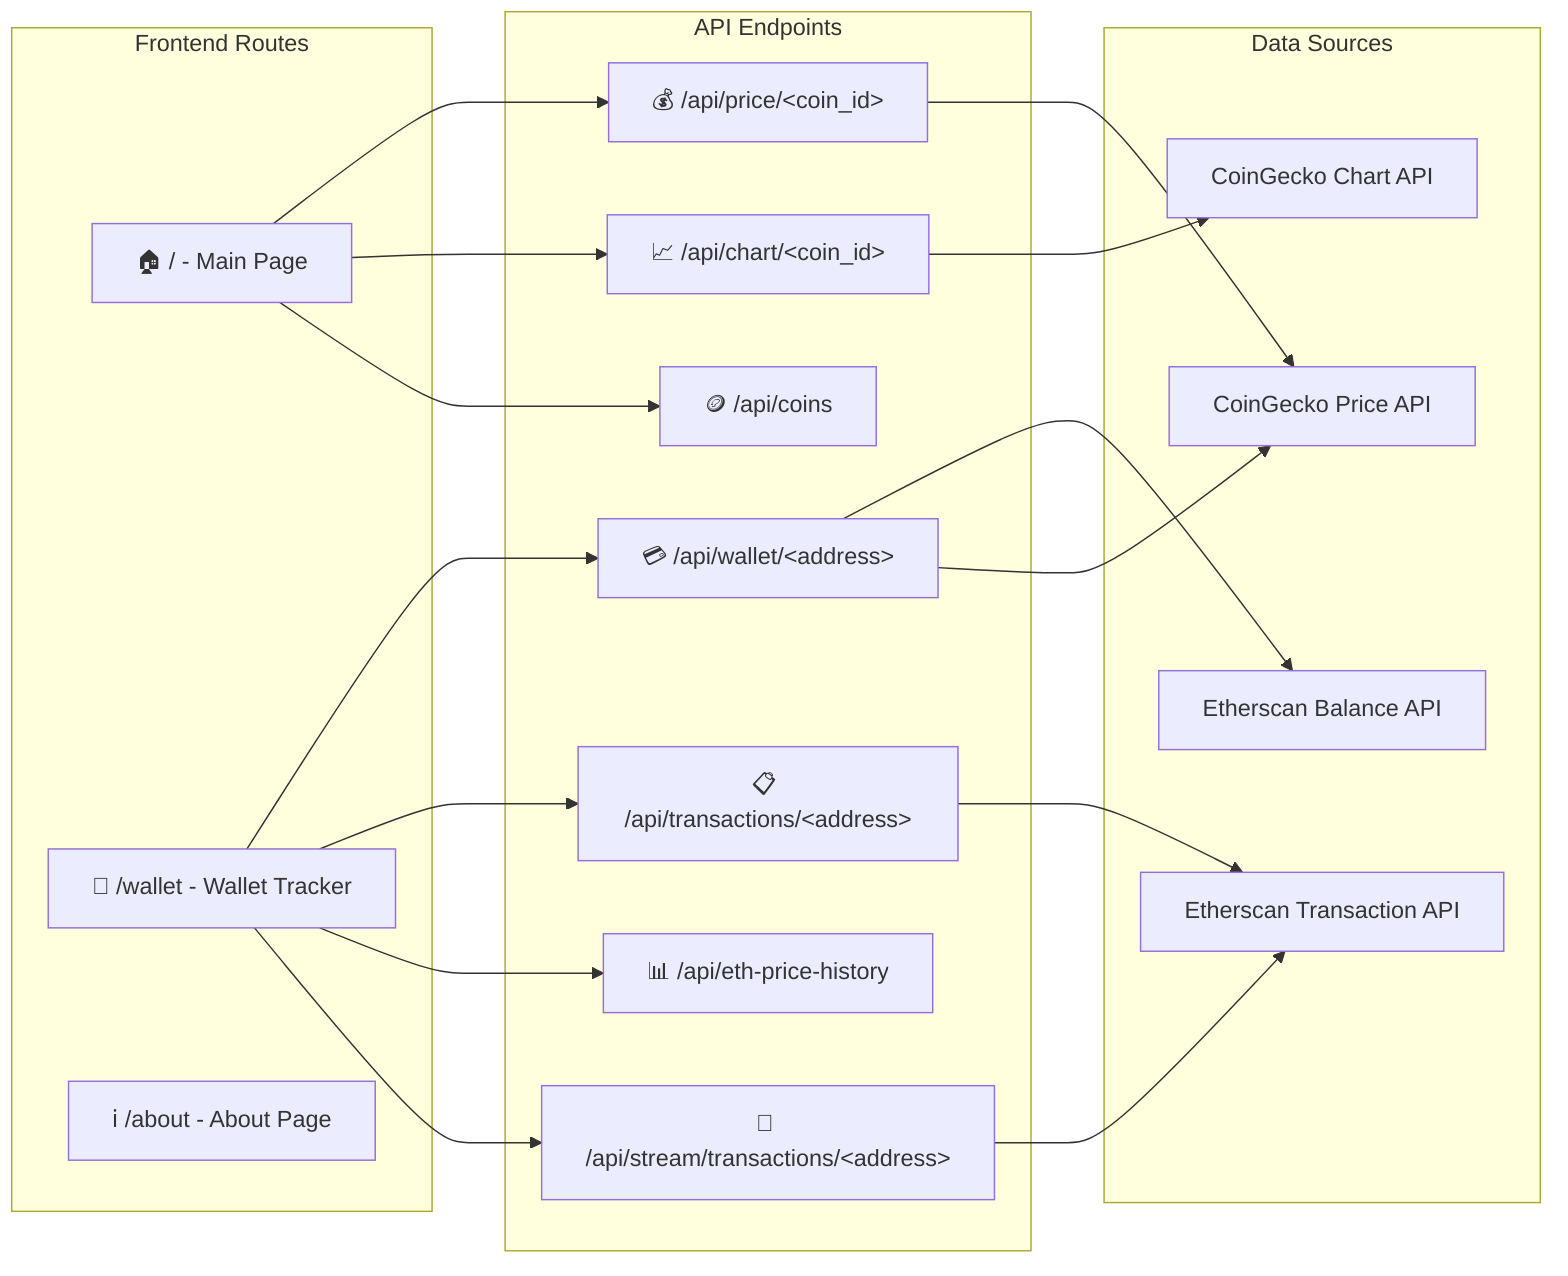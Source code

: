 %% Crypto Portfolio Tracker - API Endpoints
graph LR
    subgraph "Frontend Routes"
        Home[🏠 / - Main Page]
        Wallet[💼 /wallet - Wallet Tracker]
        About[ℹ️ /about - About Page]
    end

    subgraph "API Endpoints"
        PriceAPI[💰 /api/price/&lt;coin_id&gt;]
        ChartAPI[📈 /api/chart/&lt;coin_id&gt;]
        WalletAPI[💳 /api/wallet/&lt;address&gt;]
        TxAPI[📋 /api/transactions/&lt;address&gt;]
        HistoryAPI[📊 /api/eth-price-history]
        StreamAPI[🔄 /api/stream/transactions/&lt;address&gt;]
        CoinsAPI[🪙 /api/coins]
    end

    subgraph "Data Sources"
        CGPrice[CoinGecko Price API]
        CGChart[CoinGecko Chart API]
        ESBalance[Etherscan Balance API]
        ESTx[Etherscan Transaction API]
    end

    Home --> PriceAPI
    Home --> ChartAPI
    Wallet --> WalletAPI
    Wallet --> TxAPI
    Wallet --> HistoryAPI
    Wallet --> StreamAPI
    Home --> CoinsAPI

    PriceAPI --> CGPrice
    ChartAPI --> CGChart
    WalletAPI --> ESBalance
    WalletAPI --> CGPrice
    TxAPI --> ESTx
    StreamAPI --> ESTx